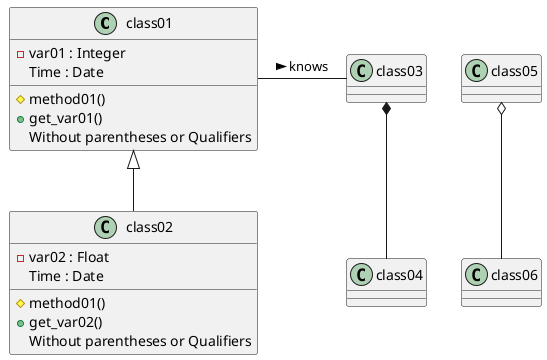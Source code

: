 @startuml
 class01 <|-- class02
 class03 *-- class04
 class05 o-- class06

 class01- class03 : knows >
 class class01 {
    -var01 : Integer
    Time : Date
    #method01()
    +get_var01()
    {method}Without parentheses or Qualifiers
 }

class class02 {
   -var02 : Float
   Time : Date
   #method01()
   +get_var02()
   {method}Without parentheses or Qualifiers
}

@enduml
